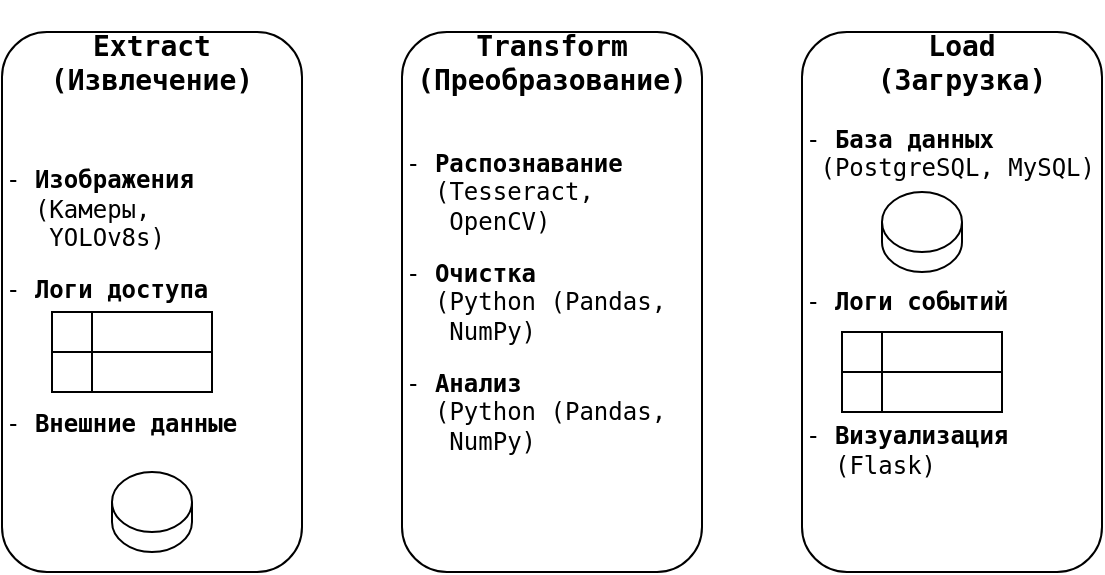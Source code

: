 <mxfile version="23.1.5" type="device">
  <diagram name="Страница — 1" id="xoORog_tygzJA8ZhepQu">
    <mxGraphModel dx="1036" dy="625" grid="1" gridSize="10" guides="1" tooltips="1" connect="1" arrows="1" fold="1" page="1" pageScale="1" pageWidth="827" pageHeight="1169" math="0" shadow="0">
      <root>
        <mxCell id="0" />
        <mxCell id="1" parent="0" />
        <mxCell id="CCJeKrxc76i_sdfFd23n-1" value="&lt;pre&gt;&lt;code spellcheck=&quot;false&quot;&gt;- &lt;b&gt;Изображения&lt;/b&gt;&lt;br&gt;  (Камеры,&lt;/code&gt; &lt;br&gt;   YOLOv8s)&lt;/pre&gt;&lt;pre&gt;&lt;code spellcheck=&quot;false&quot;&gt;- &lt;b&gt;Логи доступа&lt;/b&gt;&lt;/code&gt;&lt;/pre&gt;&lt;pre&gt;&lt;code spellcheck=&quot;false&quot;&gt;&lt;br&gt;&lt;/code&gt;&lt;/pre&gt;&lt;pre&gt;&lt;code spellcheck=&quot;false&quot;&gt;&lt;br&gt;- &lt;b&gt;Внешние данные&lt;/b&gt;&lt;/code&gt;&lt;/pre&gt;" style="rounded=1;whiteSpace=wrap;html=1;align=left;" vertex="1" parent="1">
          <mxGeometry x="80" y="40" width="150" height="270" as="geometry" />
        </mxCell>
        <mxCell id="CCJeKrxc76i_sdfFd23n-2" value="&lt;pre&gt;&lt;code spellcheck=&quot;false&quot;&gt;- &lt;b&gt;Распознавание&lt;/b&gt;&lt;br&gt;  (&lt;/code&gt;Tesseract,&lt;br&gt;   OpenCV)&lt;/pre&gt;&lt;pre&gt;&lt;code spellcheck=&quot;false&quot;&gt;- &lt;b&gt;Очистка&lt;/b&gt;&lt;br&gt;  (&lt;/code&gt;Python (Pandas,&lt;br&gt;   NumPy)&lt;/pre&gt;&lt;pre&gt;&lt;code spellcheck=&quot;false&quot;&gt;- &lt;b&gt;Анализ&lt;/b&gt;&lt;br&gt;  (&lt;/code&gt;Python (Pandas,&lt;br/&gt;   NumPy)&lt;/pre&gt;" style="rounded=1;whiteSpace=wrap;html=1;align=left;" vertex="1" parent="1">
          <mxGeometry x="280" y="40" width="150" height="270" as="geometry" />
        </mxCell>
        <mxCell id="CCJeKrxc76i_sdfFd23n-3" value="&lt;pre&gt;&lt;code spellcheck=&quot;false&quot;&gt;- &lt;b&gt;База данных&lt;/b&gt;&lt;br&gt; (&lt;/code&gt;PostgreSQL, MySQL)&lt;/pre&gt;&lt;pre&gt;&lt;code spellcheck=&quot;false&quot;&gt;&lt;br&gt;&lt;/code&gt;&lt;/pre&gt;&lt;pre&gt;&lt;code spellcheck=&quot;false&quot;&gt;&lt;br&gt;- &lt;b&gt;Логи событий&lt;/b&gt;&lt;/code&gt;&lt;/pre&gt;&lt;pre&gt;&lt;code spellcheck=&quot;false&quot;&gt;&lt;br&gt;&lt;/code&gt;&lt;/pre&gt;&lt;pre&gt;&lt;code spellcheck=&quot;false&quot;&gt;&lt;br&gt;- &lt;b&gt;Визуализация&lt;/b&gt;&lt;br&gt;  (&lt;/code&gt;Flask)&lt;/pre&gt;" style="rounded=1;whiteSpace=wrap;html=1;align=left;" vertex="1" parent="1">
          <mxGeometry x="480" y="40" width="150" height="270" as="geometry" />
        </mxCell>
        <mxCell id="CCJeKrxc76i_sdfFd23n-4" value="&lt;pre style=&quot;font-size: 14px;&quot;&gt;&lt;b&gt;&lt;code spellcheck=&quot;false&quot;&gt;Extract&lt;br&gt;(&lt;/code&gt;Извлечение)&lt;/b&gt;&lt;/pre&gt;" style="text;html=1;align=center;verticalAlign=middle;whiteSpace=wrap;rounded=0;" vertex="1" parent="1">
          <mxGeometry x="125" y="40" width="60" height="30" as="geometry" />
        </mxCell>
        <mxCell id="CCJeKrxc76i_sdfFd23n-5" value="&lt;pre style=&quot;font-size: 14px;&quot;&gt;&lt;b&gt;&lt;code spellcheck=&quot;false&quot;&gt;Transform&lt;br&gt;(&lt;/code&gt;Преобразование)&lt;/b&gt;&lt;/pre&gt;" style="text;html=1;align=center;verticalAlign=middle;whiteSpace=wrap;rounded=0;" vertex="1" parent="1">
          <mxGeometry x="325" y="40" width="60" height="30" as="geometry" />
        </mxCell>
        <mxCell id="CCJeKrxc76i_sdfFd23n-6" value="&lt;pre style=&quot;font-size: 14px;&quot;&gt;&lt;b&gt;&lt;code spellcheck=&quot;false&quot;&gt;Load&lt;br&gt;(&lt;/code&gt;Загрузка)&lt;/b&gt;&lt;/pre&gt;" style="text;html=1;align=center;verticalAlign=middle;whiteSpace=wrap;rounded=0;" vertex="1" parent="1">
          <mxGeometry x="530" y="40" width="60" height="30" as="geometry" />
        </mxCell>
        <mxCell id="CCJeKrxc76i_sdfFd23n-7" value="" style="shape=cylinder3;whiteSpace=wrap;html=1;boundedLbl=1;backgroundOutline=1;size=15;" vertex="1" parent="1">
          <mxGeometry x="135" y="260" width="40" height="40" as="geometry" />
        </mxCell>
        <mxCell id="CCJeKrxc76i_sdfFd23n-8" value="" style="shape=cylinder3;whiteSpace=wrap;html=1;boundedLbl=1;backgroundOutline=1;size=15;" vertex="1" parent="1">
          <mxGeometry x="520" y="120" width="40" height="40" as="geometry" />
        </mxCell>
        <mxCell id="CCJeKrxc76i_sdfFd23n-9" value="" style="shape=internalStorage;whiteSpace=wrap;html=1;backgroundOutline=1;" vertex="1" parent="1">
          <mxGeometry x="105" y="180" width="80" height="40" as="geometry" />
        </mxCell>
        <mxCell id="CCJeKrxc76i_sdfFd23n-10" value="" style="shape=internalStorage;whiteSpace=wrap;html=1;backgroundOutline=1;" vertex="1" parent="1">
          <mxGeometry x="500" y="190" width="80" height="40" as="geometry" />
        </mxCell>
      </root>
    </mxGraphModel>
  </diagram>
</mxfile>
